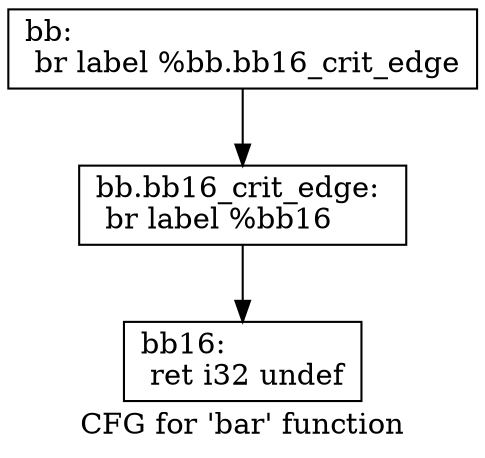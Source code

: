 digraph "CFG for 'bar' function" {
        label="CFG for 'bar' function";

        Node0x1f74c20 [shape=record,label="{bb:\l  br label %bb.bb16_crit_edge\l}"];
        Node0x1f74c20 -> Node0x1f74de0;
        Node0x1f74de0 [shape=record,label="{bb.bb16_crit_edge:                                \l  br label %bb16\l}"];
        Node0x1f74de0 -> Node0x1f74f10;
        Node0x1f74f10 [shape=record,label="{bb16:                                             \l  ret i32 undef\l}"];
}